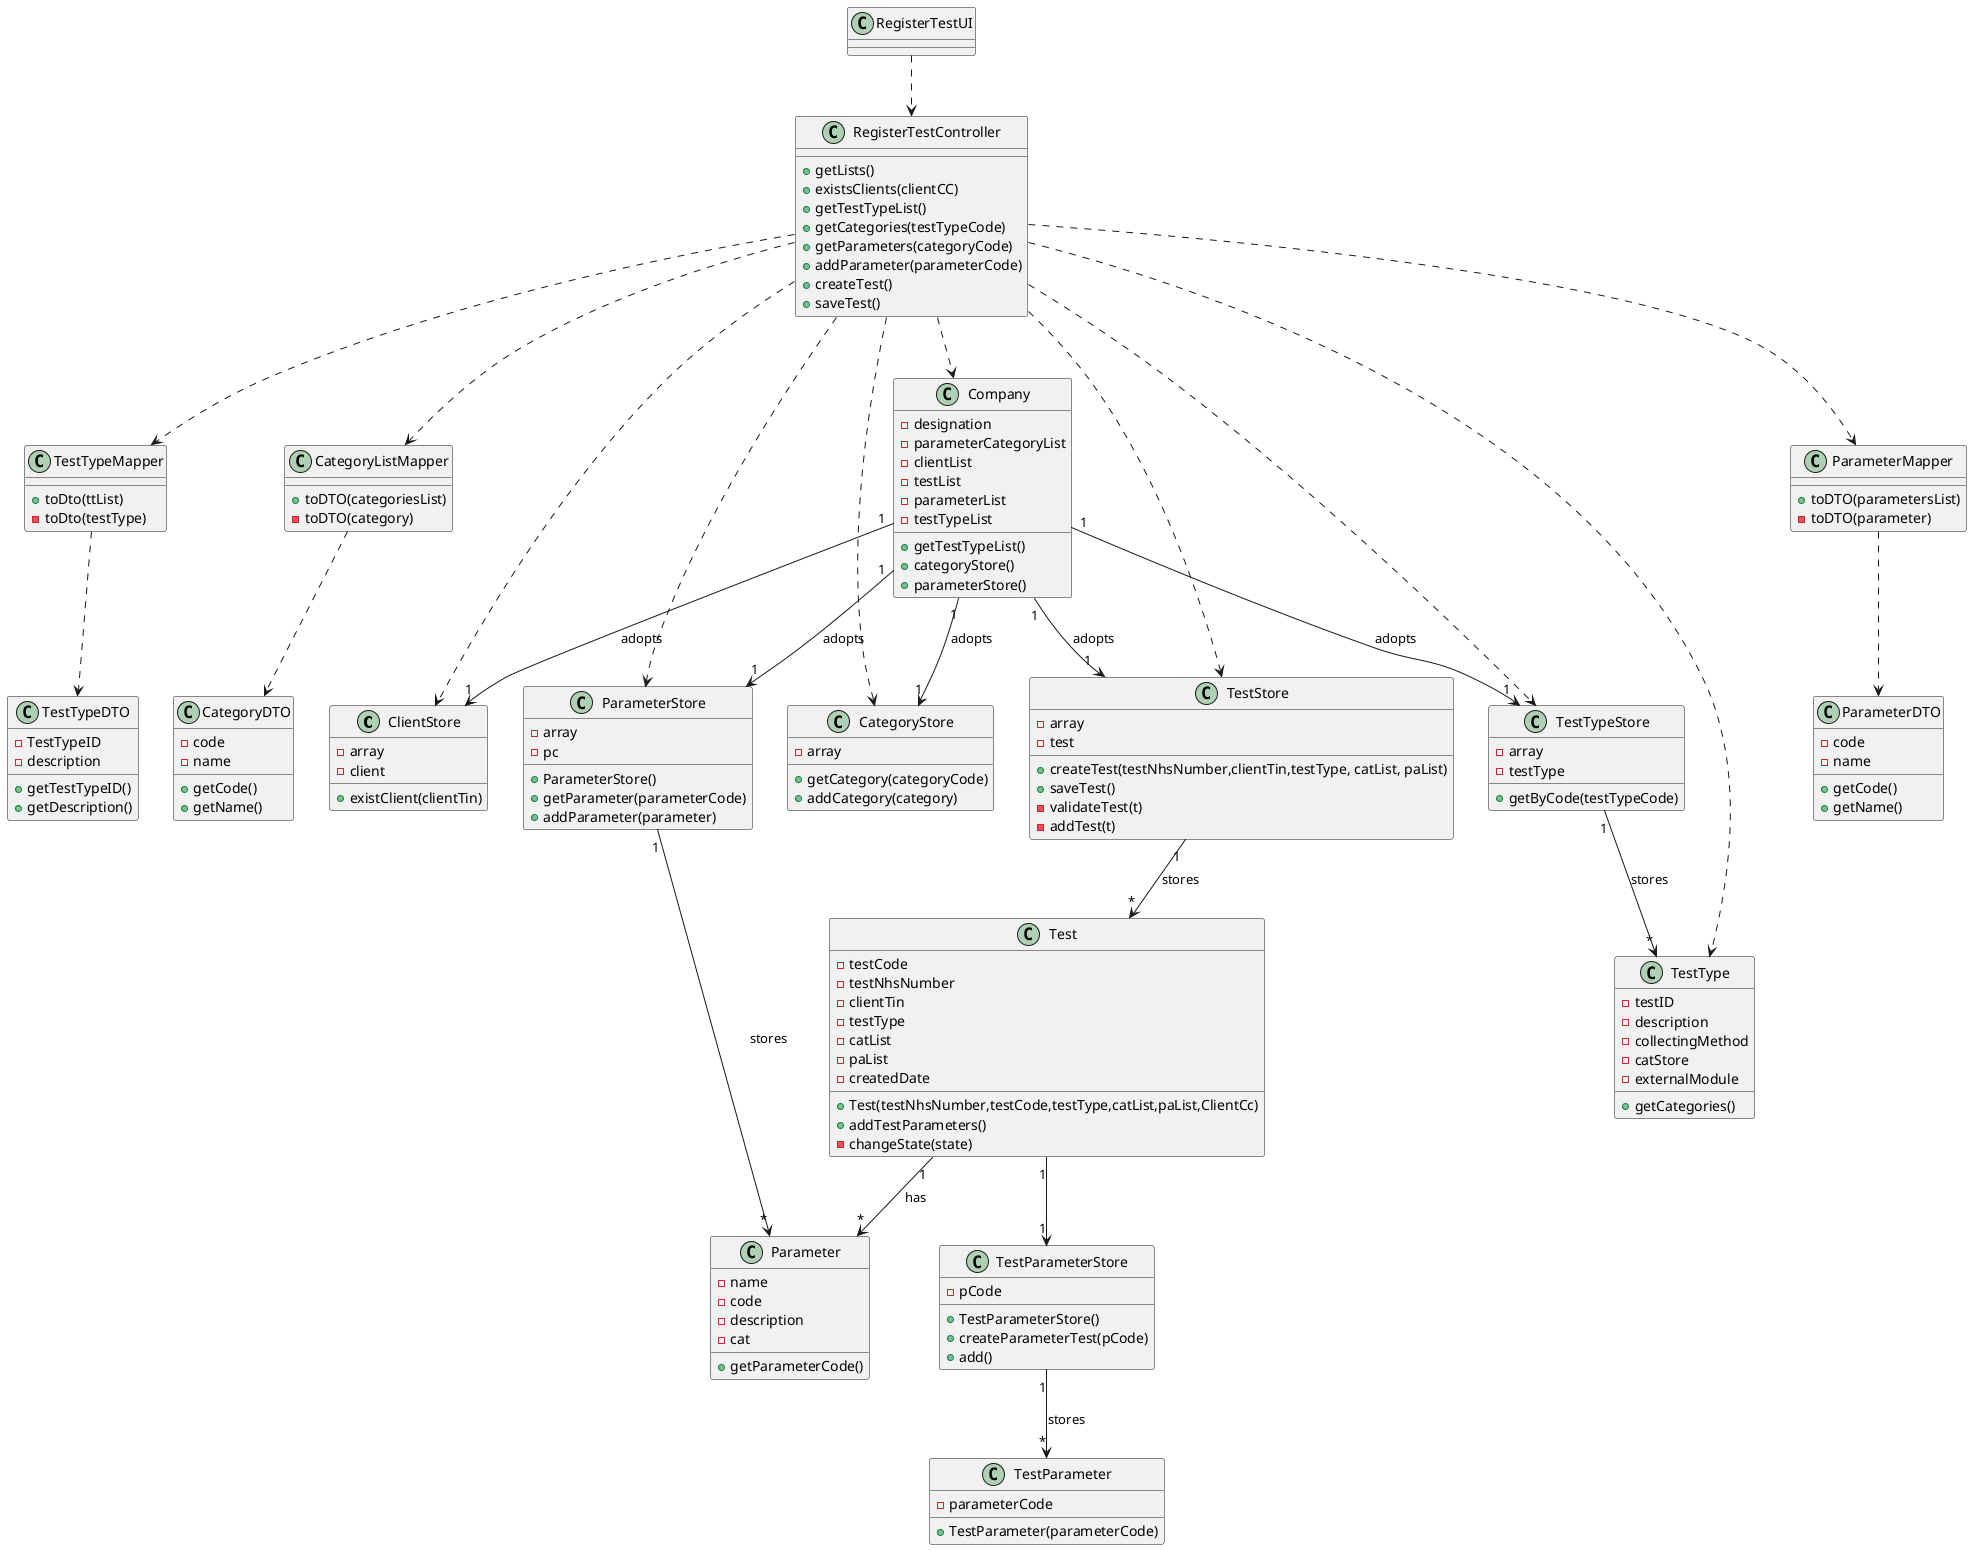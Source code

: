 @startuml
'https://plantuml.com/class-diagram

class ClientStore{
-array
-client
+existClient(clientTin)
}
class TestStore{
- array
- test
+createTest(testNhsNumber,clientTin,testType, catList, paList)
+saveTest()
-validateTest(t)
-addTest(t)
}
class TestTypeStore{
-array
-testType
+getByCode(testTypeCode)
}
class ParameterStore{
-array
-pc
+ParameterStore()
+getParameter(parameterCode)
+addParameter(parameter)
}
class CategoryStore{
-array
+getCategory(categoryCode)
+addCategory(category)
}
class TestTypeMapper{
+toDto(ttList)
-toDto(testType)
}
class TestTypeDTO{
-TestTypeID
-description
+getTestTypeID()
+getDescription()
}

class CategoryListMapper{
+toDTO(categoriesList)
-toDTO(category)
}
class CategoryDTO{
-code
-name
+getCode()
+getName()
}

class ParameterMapper{
+toDTO(parametersList)
-toDTO(parameter)
}
class ParameterDTO{
-code
-name
+getCode()
+getName()
}

class Company{
-designation
-parameterCategoryList
-clientList
-testList
-parameterList
-testTypeList
+getTestTypeList()
+categoryStore()
+parameterStore()
}
class RegisterTestController{
+getLists()
+existsClients(clientCC)
+getTestTypeList()
+getCategories(testTypeCode)
+getParameters(categoryCode)
+addParameter(parameterCode)
+createTest()
+saveTest()
}
class RegisterTestUI{
}

class TestType{
-testID
-description
-collectingMethod
-catStore
-externalModule
+getCategories()
}

class Test{
-testCode
-testNhsNumber
-clientTin
-testType
-catList
-paList
-createdDate
+Test(testNhsNumber,testCode,testType,catList,paList,ClientCc)
+addTestParameters()
-changeState(state)
}
class TestParameterStore{
-pCode
+TestParameterStore()
+createParameterTest(pCode)
+add()
}
class TestParameter{
-parameterCode
+TestParameter(parameterCode)
}

class Parameter{
-name
-code
-description
-cat
+getParameterCode()
}


RegisterTestUI ..> RegisterTestController
RegisterTestController ..>CategoryListMapper
RegisterTestController ..>TestTypeMapper
RegisterTestController ..>TestType
RegisterTestController ..>Company
RegisterTestController ..>ParameterStore
RegisterTestController ..>TestStore
RegisterTestController ..>CategoryStore
RegisterTestController ..>ParameterMapper
RegisterTestController ..>TestTypeStore
RegisterTestController ..>ClientStore

ParameterMapper ..> ParameterDTO
CategoryListMapper ..> CategoryDTO
TestTypeMapper ..> TestTypeDTO

Company "1" --> "1" TestTypeStore: adopts
Company "1" --> "1" ClientStore: adopts
Company "1" --> "1" ParameterStore: adopts
Company "1" --> "1" TestStore: adopts
Company "1" --> "1" CategoryStore: adopts

TestTypeStore "1" --> "*" TestType:stores
TestStore "1" --> "*" Test: stores
Test "1" --> "1" TestParameterStore
TestParameterStore "1" --> "*" TestParameter: stores
ParameterStore "1" --> "*" Parameter: stores
Test "1" --> "*" Parameter: has
@enduml